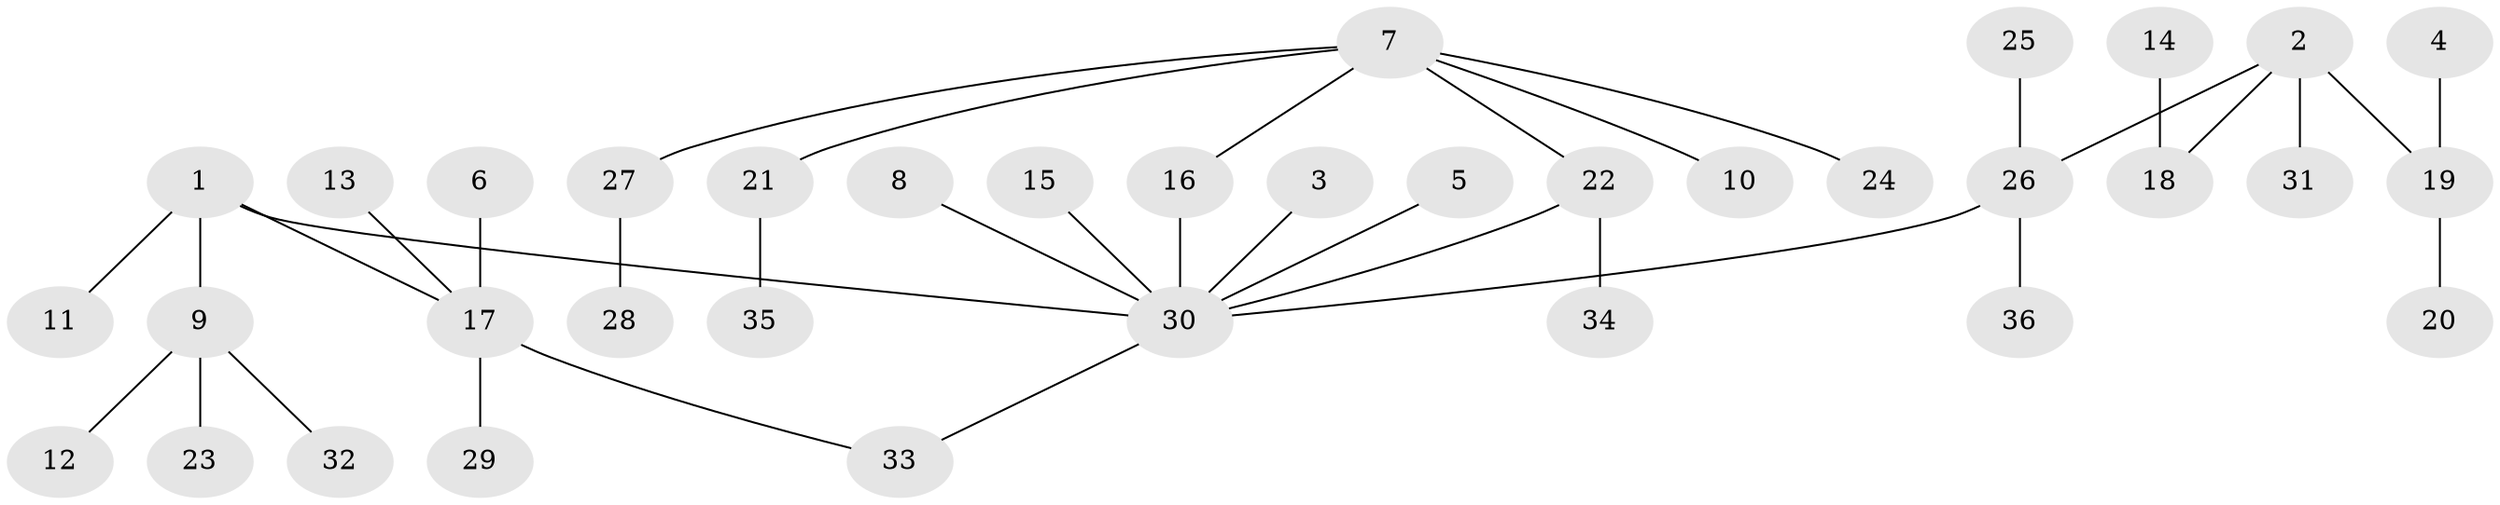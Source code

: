 // original degree distribution, {5: 0.027777777777777776, 11: 0.013888888888888888, 4: 0.041666666666666664, 2: 0.2361111111111111, 3: 0.125, 1: 0.5277777777777778, 8: 0.013888888888888888, 6: 0.013888888888888888}
// Generated by graph-tools (version 1.1) at 2025/49/03/09/25 03:49:24]
// undirected, 36 vertices, 37 edges
graph export_dot {
graph [start="1"]
  node [color=gray90,style=filled];
  1;
  2;
  3;
  4;
  5;
  6;
  7;
  8;
  9;
  10;
  11;
  12;
  13;
  14;
  15;
  16;
  17;
  18;
  19;
  20;
  21;
  22;
  23;
  24;
  25;
  26;
  27;
  28;
  29;
  30;
  31;
  32;
  33;
  34;
  35;
  36;
  1 -- 9 [weight=1.0];
  1 -- 11 [weight=1.0];
  1 -- 17 [weight=1.0];
  1 -- 30 [weight=1.0];
  2 -- 18 [weight=1.0];
  2 -- 19 [weight=1.0];
  2 -- 26 [weight=1.0];
  2 -- 31 [weight=1.0];
  3 -- 30 [weight=1.0];
  4 -- 19 [weight=1.0];
  5 -- 30 [weight=1.0];
  6 -- 17 [weight=1.0];
  7 -- 10 [weight=1.0];
  7 -- 16 [weight=1.0];
  7 -- 21 [weight=1.0];
  7 -- 22 [weight=1.0];
  7 -- 24 [weight=1.0];
  7 -- 27 [weight=1.0];
  8 -- 30 [weight=1.0];
  9 -- 12 [weight=1.0];
  9 -- 23 [weight=1.0];
  9 -- 32 [weight=1.0];
  13 -- 17 [weight=1.0];
  14 -- 18 [weight=1.0];
  15 -- 30 [weight=1.0];
  16 -- 30 [weight=1.0];
  17 -- 29 [weight=1.0];
  17 -- 33 [weight=1.0];
  19 -- 20 [weight=1.0];
  21 -- 35 [weight=1.0];
  22 -- 30 [weight=1.0];
  22 -- 34 [weight=1.0];
  25 -- 26 [weight=1.0];
  26 -- 30 [weight=1.0];
  26 -- 36 [weight=1.0];
  27 -- 28 [weight=1.0];
  30 -- 33 [weight=1.0];
}
